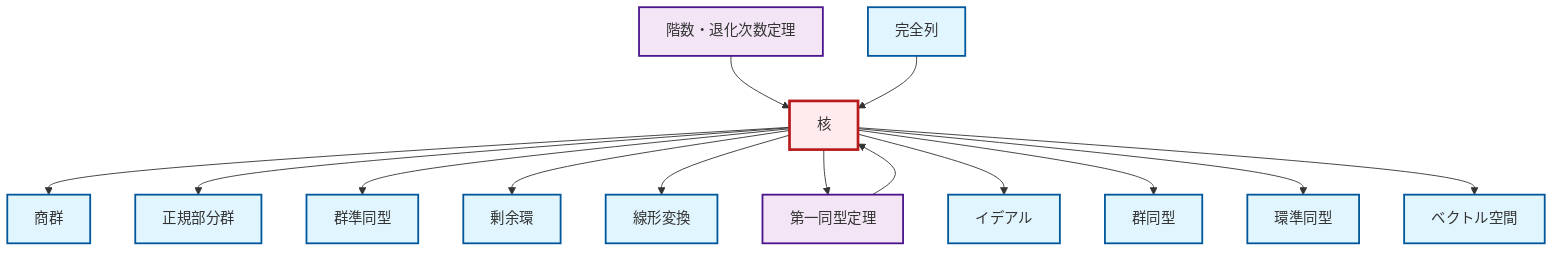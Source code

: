 graph TD
    classDef definition fill:#e1f5fe,stroke:#01579b,stroke-width:2px
    classDef theorem fill:#f3e5f5,stroke:#4a148c,stroke-width:2px
    classDef axiom fill:#fff3e0,stroke:#e65100,stroke-width:2px
    classDef example fill:#e8f5e9,stroke:#1b5e20,stroke-width:2px
    classDef current fill:#ffebee,stroke:#b71c1c,stroke-width:3px
    def-ring-homomorphism["環準同型"]:::definition
    def-homomorphism["群準同型"]:::definition
    def-exact-sequence["完全列"]:::definition
    def-kernel["核"]:::definition
    thm-rank-nullity["階数・退化次数定理"]:::theorem
    def-quotient-group["商群"]:::definition
    def-isomorphism["群同型"]:::definition
    def-normal-subgroup["正規部分群"]:::definition
    def-linear-transformation["線形変換"]:::definition
    def-ideal["イデアル"]:::definition
    def-quotient-ring["剰余環"]:::definition
    def-vector-space["ベクトル空間"]:::definition
    thm-first-isomorphism["第一同型定理"]:::theorem
    def-kernel --> def-quotient-group
    def-kernel --> def-normal-subgroup
    def-kernel --> def-homomorphism
    def-kernel --> def-quotient-ring
    def-kernel --> def-linear-transformation
    thm-rank-nullity --> def-kernel
    def-kernel --> thm-first-isomorphism
    thm-first-isomorphism --> def-kernel
    def-kernel --> def-ideal
    def-exact-sequence --> def-kernel
    def-kernel --> def-isomorphism
    def-kernel --> def-ring-homomorphism
    def-kernel --> def-vector-space
    class def-kernel current